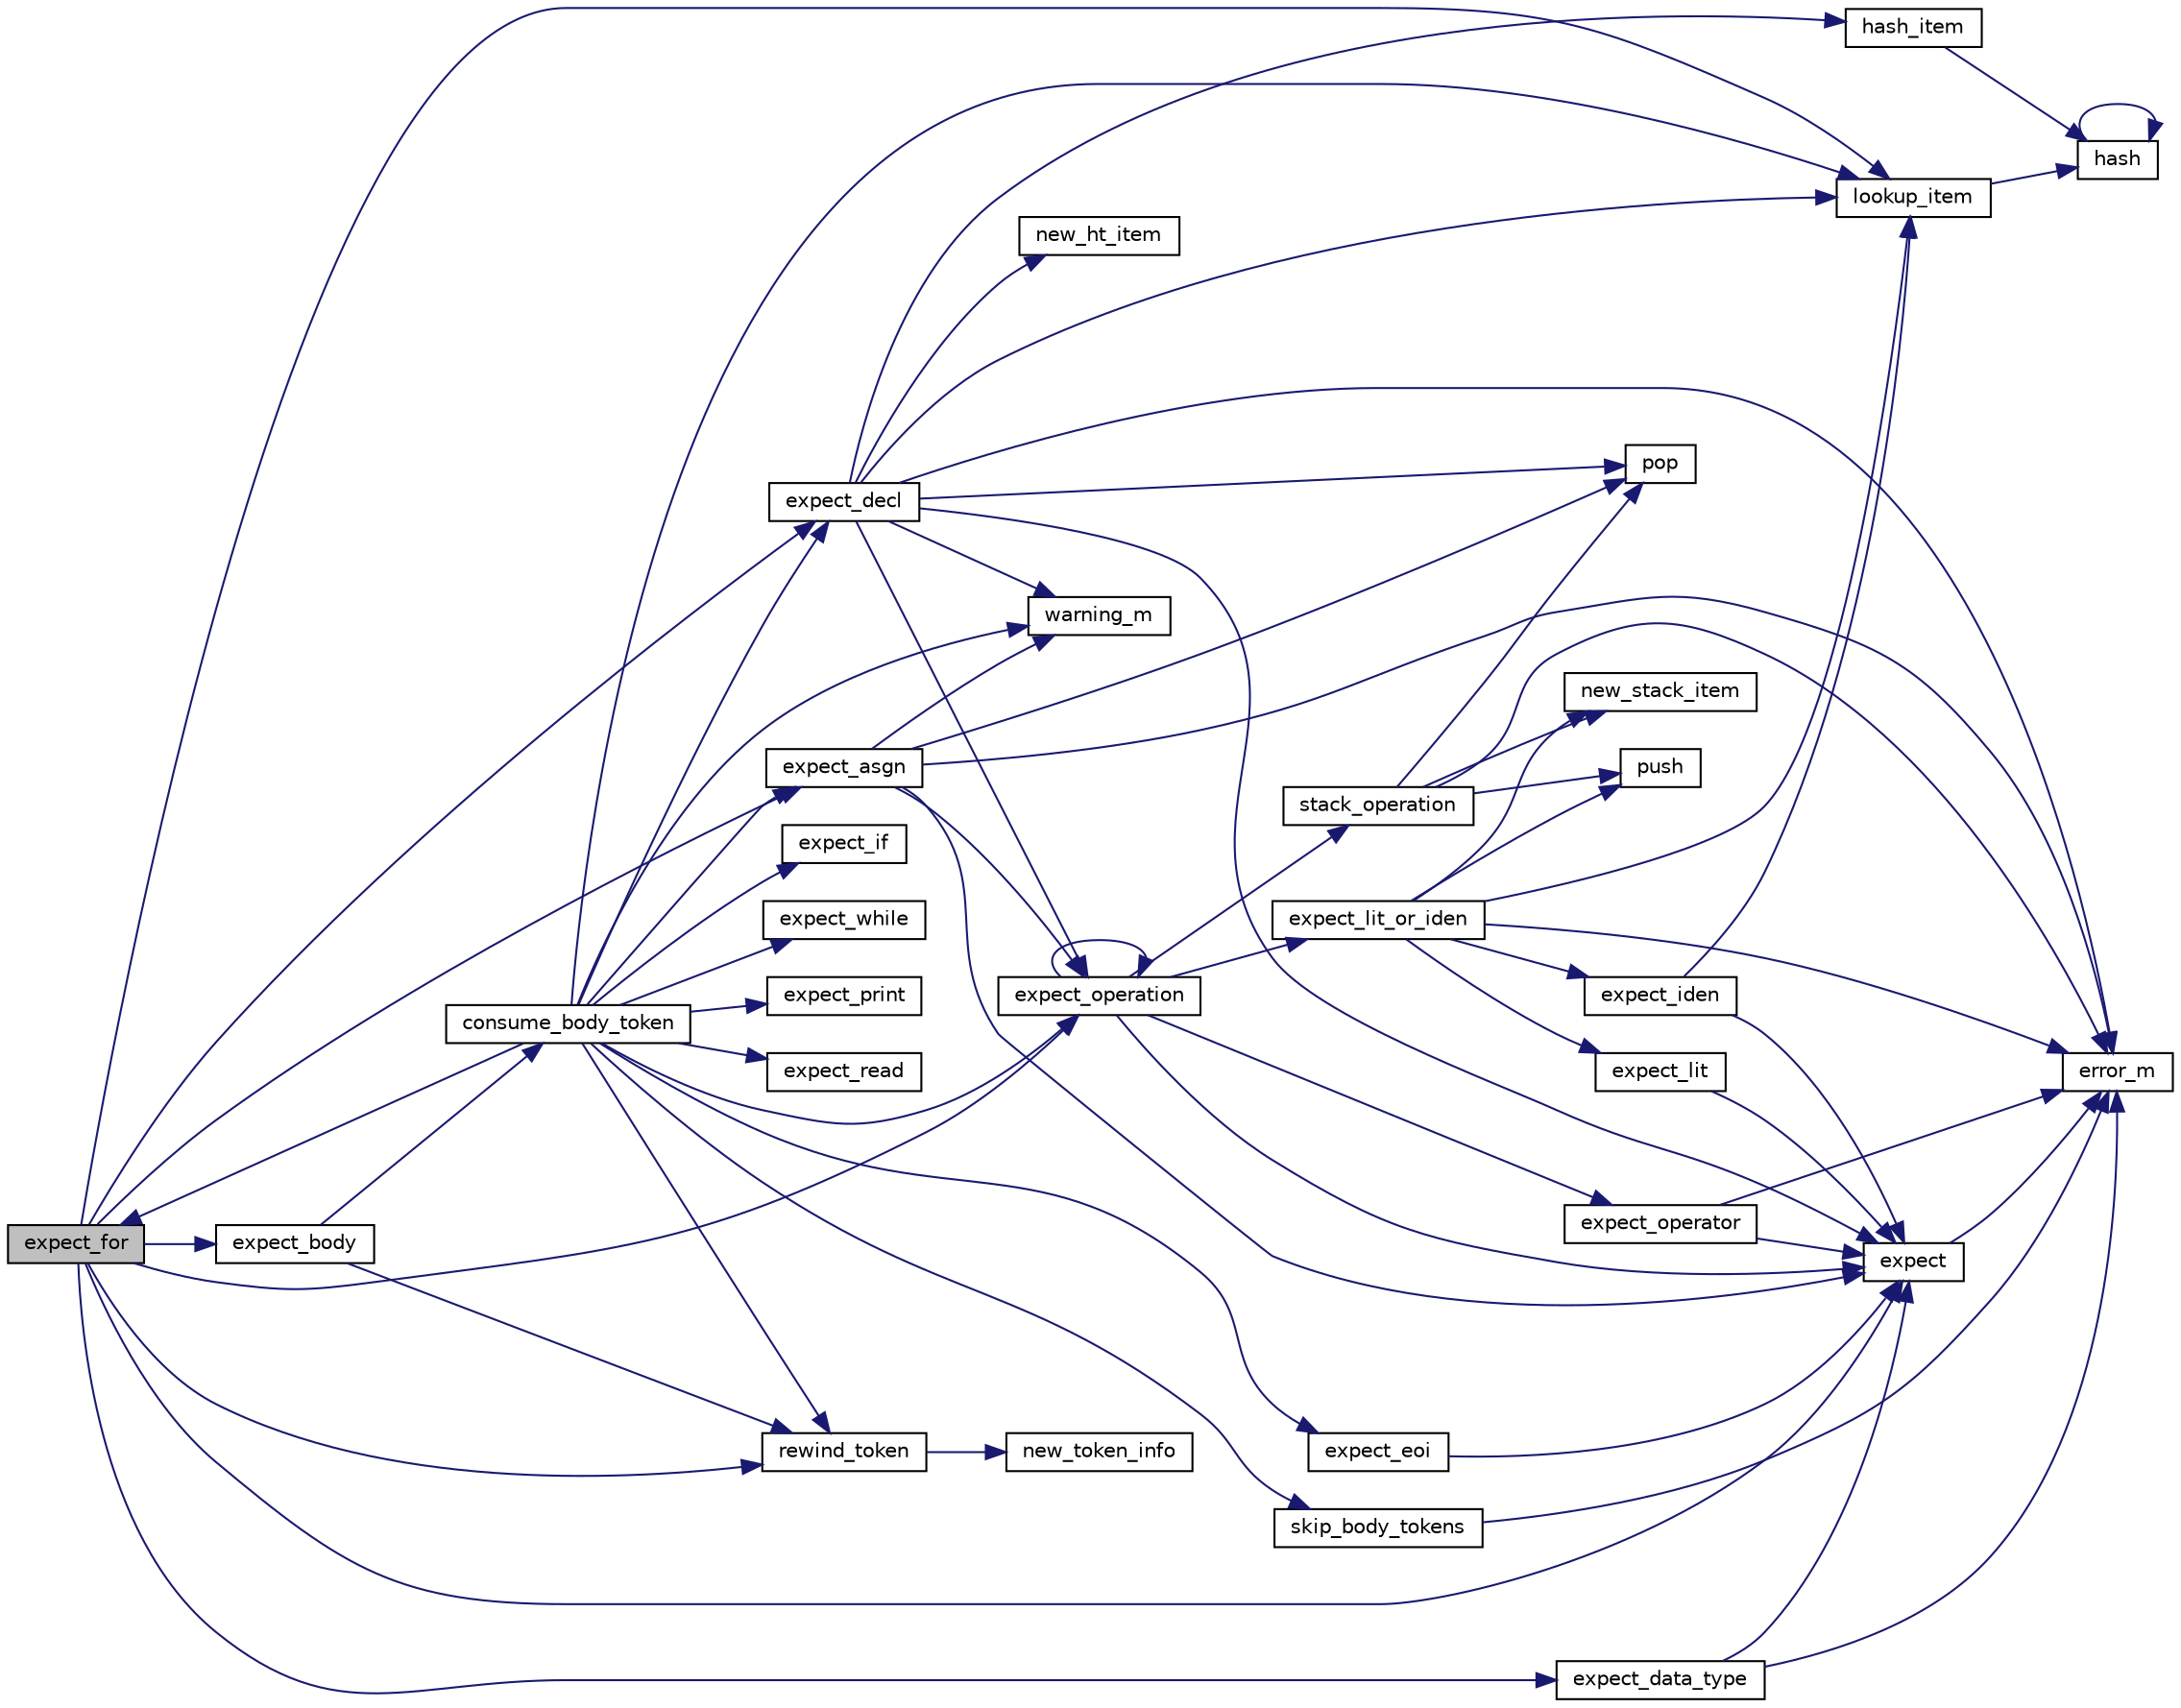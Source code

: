 digraph "expect_for"
{
  edge [fontname="Helvetica",fontsize="10",labelfontname="Helvetica",labelfontsize="10"];
  node [fontname="Helvetica",fontsize="10",shape=record];
  rankdir="LR";
  Node228 [label="expect_for",height=0.2,width=0.4,color="black", fillcolor="grey75", style="filled", fontcolor="black"];
  Node228 -> Node229 [color="midnightblue",fontsize="10",style="solid",fontname="Helvetica"];
  Node229 [label="expect",height=0.2,width=0.4,color="black", fillcolor="white", style="filled",URL="$parser_8c.html#af7dc467eed15caf818332c1b225e4d51"];
  Node229 -> Node230 [color="midnightblue",fontsize="10",style="solid",fontname="Helvetica"];
  Node230 [label="error_m",height=0.2,width=0.4,color="black", fillcolor="white", style="filled",URL="$console_8c.html#a5525b26bfe0ba2f54d8d891fdaea0d7c"];
  Node228 -> Node231 [color="midnightblue",fontsize="10",style="solid",fontname="Helvetica"];
  Node231 [label="expect_data_type",height=0.2,width=0.4,color="black", fillcolor="white", style="filled",URL="$parser_8c.html#a9ff93d577df1415857dfba2c3959da84"];
  Node231 -> Node229 [color="midnightblue",fontsize="10",style="solid",fontname="Helvetica"];
  Node231 -> Node230 [color="midnightblue",fontsize="10",style="solid",fontname="Helvetica"];
  Node228 -> Node232 [color="midnightblue",fontsize="10",style="solid",fontname="Helvetica"];
  Node232 [label="expect_decl",height=0.2,width=0.4,color="black", fillcolor="white", style="filled",URL="$parser_8c.html#a514a249759646ae7388684e263c20637"];
  Node232 -> Node229 [color="midnightblue",fontsize="10",style="solid",fontname="Helvetica"];
  Node232 -> Node233 [color="midnightblue",fontsize="10",style="solid",fontname="Helvetica"];
  Node233 [label="lookup_item",height=0.2,width=0.4,color="black", fillcolor="white", style="filled",URL="$hashtable_8c.html#a372b12ef7349306acaa7a4d4ab1bac4d"];
  Node233 -> Node234 [color="midnightblue",fontsize="10",style="solid",fontname="Helvetica"];
  Node234 [label="hash",height=0.2,width=0.4,color="black", fillcolor="white", style="filled",URL="$hashtable_8c.html#a2fa53544d2918e028d920409ac006b33"];
  Node234 -> Node234 [color="midnightblue",fontsize="10",style="solid",fontname="Helvetica"];
  Node232 -> Node230 [color="midnightblue",fontsize="10",style="solid",fontname="Helvetica"];
  Node232 -> Node235 [color="midnightblue",fontsize="10",style="solid",fontname="Helvetica"];
  Node235 [label="expect_operation",height=0.2,width=0.4,color="black", fillcolor="white", style="filled",URL="$parser_8c.html#a12397dfec2ce19c111a7ca9e36fb1cab"];
  Node235 -> Node229 [color="midnightblue",fontsize="10",style="solid",fontname="Helvetica"];
  Node235 -> Node235 [color="midnightblue",fontsize="10",style="solid",fontname="Helvetica"];
  Node235 -> Node236 [color="midnightblue",fontsize="10",style="solid",fontname="Helvetica"];
  Node236 [label="expect_lit_or_iden",height=0.2,width=0.4,color="black", fillcolor="white", style="filled",URL="$parser_8c.html#a9f0e4ae8bffd096605ec27a3c90ec51e"];
  Node236 -> Node237 [color="midnightblue",fontsize="10",style="solid",fontname="Helvetica"];
  Node237 [label="expect_lit",height=0.2,width=0.4,color="black", fillcolor="white", style="filled",URL="$parser_8c.html#af9a8c2686d508b84e7ecdc0bef925812"];
  Node237 -> Node229 [color="midnightblue",fontsize="10",style="solid",fontname="Helvetica"];
  Node236 -> Node238 [color="midnightblue",fontsize="10",style="solid",fontname="Helvetica"];
  Node238 [label="new_stack_item",height=0.2,width=0.4,color="black", fillcolor="white", style="filled",URL="$stack_8c.html#a269688cdb9d9d504c2c96e87b88cee87"];
  Node236 -> Node239 [color="midnightblue",fontsize="10",style="solid",fontname="Helvetica"];
  Node239 [label="push",height=0.2,width=0.4,color="black", fillcolor="white", style="filled",URL="$stack_8c.html#a9cae98f023eef9eead38a47d0fffb07d"];
  Node236 -> Node240 [color="midnightblue",fontsize="10",style="solid",fontname="Helvetica"];
  Node240 [label="expect_iden",height=0.2,width=0.4,color="black", fillcolor="white", style="filled",URL="$parser_8c.html#a2644e22300d855b464dc9b1a74e2ca23"];
  Node240 -> Node229 [color="midnightblue",fontsize="10",style="solid",fontname="Helvetica"];
  Node240 -> Node233 [color="midnightblue",fontsize="10",style="solid",fontname="Helvetica"];
  Node236 -> Node233 [color="midnightblue",fontsize="10",style="solid",fontname="Helvetica"];
  Node236 -> Node230 [color="midnightblue",fontsize="10",style="solid",fontname="Helvetica"];
  Node235 -> Node241 [color="midnightblue",fontsize="10",style="solid",fontname="Helvetica"];
  Node241 [label="expect_operator",height=0.2,width=0.4,color="black", fillcolor="white", style="filled",URL="$parser_8c.html#ae105b811c4f03fbab3d1901ca031ce6c"];
  Node241 -> Node229 [color="midnightblue",fontsize="10",style="solid",fontname="Helvetica"];
  Node241 -> Node230 [color="midnightblue",fontsize="10",style="solid",fontname="Helvetica"];
  Node235 -> Node242 [color="midnightblue",fontsize="10",style="solid",fontname="Helvetica"];
  Node242 [label="stack_operation",height=0.2,width=0.4,color="black", fillcolor="white", style="filled",URL="$stack_8c.html#ae5a2bc7523f38afa7346d3ab3be59463"];
  Node242 -> Node243 [color="midnightblue",fontsize="10",style="solid",fontname="Helvetica"];
  Node243 [label="pop",height=0.2,width=0.4,color="black", fillcolor="white", style="filled",URL="$stack_8c.html#a5a42edbe7096f4ca31143f8ed5f31f66"];
  Node242 -> Node230 [color="midnightblue",fontsize="10",style="solid",fontname="Helvetica"];
  Node242 -> Node238 [color="midnightblue",fontsize="10",style="solid",fontname="Helvetica"];
  Node242 -> Node239 [color="midnightblue",fontsize="10",style="solid",fontname="Helvetica"];
  Node232 -> Node243 [color="midnightblue",fontsize="10",style="solid",fontname="Helvetica"];
  Node232 -> Node244 [color="midnightblue",fontsize="10",style="solid",fontname="Helvetica"];
  Node244 [label="warning_m",height=0.2,width=0.4,color="black", fillcolor="white", style="filled",URL="$console_8c.html#a69a394e08bdcf1cabcbdc6dbc12c79bc"];
  Node232 -> Node245 [color="midnightblue",fontsize="10",style="solid",fontname="Helvetica"];
  Node245 [label="new_ht_item",height=0.2,width=0.4,color="black", fillcolor="white", style="filled",URL="$hashtable_8c.html#af2b158f51de1a8908bbe90092b4dc702"];
  Node232 -> Node246 [color="midnightblue",fontsize="10",style="solid",fontname="Helvetica"];
  Node246 [label="hash_item",height=0.2,width=0.4,color="black", fillcolor="white", style="filled",URL="$hashtable_8c.html#a078eb9eca4ab3c8290ed45166062e2a7"];
  Node246 -> Node234 [color="midnightblue",fontsize="10",style="solid",fontname="Helvetica"];
  Node228 -> Node247 [color="midnightblue",fontsize="10",style="solid",fontname="Helvetica"];
  Node247 [label="expect_asgn",height=0.2,width=0.4,color="black", fillcolor="white", style="filled",URL="$parser_8c.html#a877c74213c9cea303f42ec5528bb724e"];
  Node247 -> Node230 [color="midnightblue",fontsize="10",style="solid",fontname="Helvetica"];
  Node247 -> Node229 [color="midnightblue",fontsize="10",style="solid",fontname="Helvetica"];
  Node247 -> Node235 [color="midnightblue",fontsize="10",style="solid",fontname="Helvetica"];
  Node247 -> Node243 [color="midnightblue",fontsize="10",style="solid",fontname="Helvetica"];
  Node247 -> Node244 [color="midnightblue",fontsize="10",style="solid",fontname="Helvetica"];
  Node228 -> Node233 [color="midnightblue",fontsize="10",style="solid",fontname="Helvetica"];
  Node228 -> Node235 [color="midnightblue",fontsize="10",style="solid",fontname="Helvetica"];
  Node228 -> Node248 [color="midnightblue",fontsize="10",style="solid",fontname="Helvetica"];
  Node248 [label="rewind_token",height=0.2,width=0.4,color="black", fillcolor="white", style="filled",URL="$parser_8c.html#af0e71bcb4174649d6bbeacd85f541a0c"];
  Node248 -> Node249 [color="midnightblue",fontsize="10",style="solid",fontname="Helvetica"];
  Node249 [label="new_token_info",height=0.2,width=0.4,color="black", fillcolor="white", style="filled",URL="$tokens_8c.html#ae310e3b4ac744a14d563e4d5603da479"];
  Node228 -> Node250 [color="midnightblue",fontsize="10",style="solid",fontname="Helvetica"];
  Node250 [label="expect_body",height=0.2,width=0.4,color="black", fillcolor="white", style="filled",URL="$parser_8c.html#a20449c77ec9d4c4255017273d52c688b"];
  Node250 -> Node251 [color="midnightblue",fontsize="10",style="solid",fontname="Helvetica"];
  Node251 [label="consume_body_token",height=0.2,width=0.4,color="black", fillcolor="white", style="filled",URL="$parser_8c.html#ada95a16260d002cabfceed8c7956f3ff"];
  Node251 -> Node232 [color="midnightblue",fontsize="10",style="solid",fontname="Helvetica"];
  Node251 -> Node247 [color="midnightblue",fontsize="10",style="solid",fontname="Helvetica"];
  Node251 -> Node233 [color="midnightblue",fontsize="10",style="solid",fontname="Helvetica"];
  Node251 -> Node248 [color="midnightblue",fontsize="10",style="solid",fontname="Helvetica"];
  Node251 -> Node235 [color="midnightblue",fontsize="10",style="solid",fontname="Helvetica"];
  Node251 -> Node252 [color="midnightblue",fontsize="10",style="solid",fontname="Helvetica"];
  Node252 [label="expect_if",height=0.2,width=0.4,color="black", fillcolor="white", style="filled",URL="$parser_8c.html#a438c3122a0aa7ad131ea324fb8885353"];
  Node251 -> Node253 [color="midnightblue",fontsize="10",style="solid",fontname="Helvetica"];
  Node253 [label="expect_while",height=0.2,width=0.4,color="black", fillcolor="white", style="filled",URL="$parser_8c.html#a2b97e8afaa932d729afc14557408d4c6"];
  Node251 -> Node228 [color="midnightblue",fontsize="10",style="solid",fontname="Helvetica"];
  Node251 -> Node254 [color="midnightblue",fontsize="10",style="solid",fontname="Helvetica"];
  Node254 [label="expect_print",height=0.2,width=0.4,color="black", fillcolor="white", style="filled",URL="$parser_8c.html#afe0a4712a1e02152fbc908b8e8dba58f"];
  Node251 -> Node255 [color="midnightblue",fontsize="10",style="solid",fontname="Helvetica"];
  Node255 [label="expect_read",height=0.2,width=0.4,color="black", fillcolor="white", style="filled",URL="$parser_8c.html#af30692002fab58b336e58921fcb7c24b"];
  Node251 -> Node244 [color="midnightblue",fontsize="10",style="solid",fontname="Helvetica"];
  Node251 -> Node256 [color="midnightblue",fontsize="10",style="solid",fontname="Helvetica"];
  Node256 [label="skip_body_tokens",height=0.2,width=0.4,color="black", fillcolor="white", style="filled",URL="$parser_8c.html#ab47f8499216a9b7533086809fc853e6b"];
  Node256 -> Node230 [color="midnightblue",fontsize="10",style="solid",fontname="Helvetica"];
  Node251 -> Node257 [color="midnightblue",fontsize="10",style="solid",fontname="Helvetica"];
  Node257 [label="expect_eoi",height=0.2,width=0.4,color="black", fillcolor="white", style="filled",URL="$parser_8c.html#a6e6ec6e934fb988d91d0d56283379ebb"];
  Node257 -> Node229 [color="midnightblue",fontsize="10",style="solid",fontname="Helvetica"];
  Node250 -> Node248 [color="midnightblue",fontsize="10",style="solid",fontname="Helvetica"];
}
